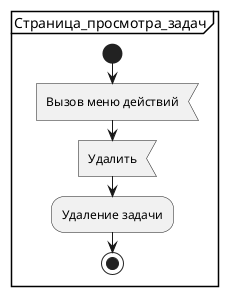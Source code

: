 @startuml
'https://plantuml.com/activity-diagram-beta

partition Страница_просмотра_задач
    start
    :Вызов меню действий<
    :Удалить<
    :Удаление задачи;
    stop
}

@enduml
